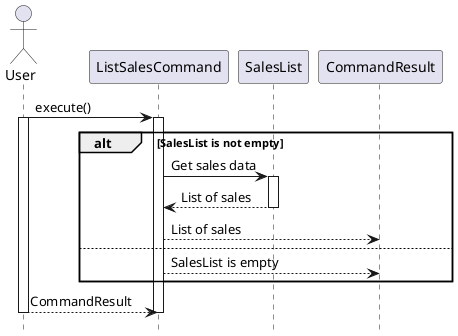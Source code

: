 @startuml
hide footbox
actor User
participant ListSalesCommand
participant SalesList
participant CommandResult

User -> ListSalesCommand: execute()
activate User
activate ListSalesCommand

alt SalesList is not empty
  ListSalesCommand -> SalesList: Get sales data
  activate SalesList
  SalesList --> ListSalesCommand: List of sales
  deactivate SalesList
  ListSalesCommand --> CommandResult: List of sales
  else
  ListSalesCommand --> CommandResult: SalesList is empty
end

User --> ListSalesCommand: CommandResult
deactivate User
deactivate ListSalesCommand
@enduml
